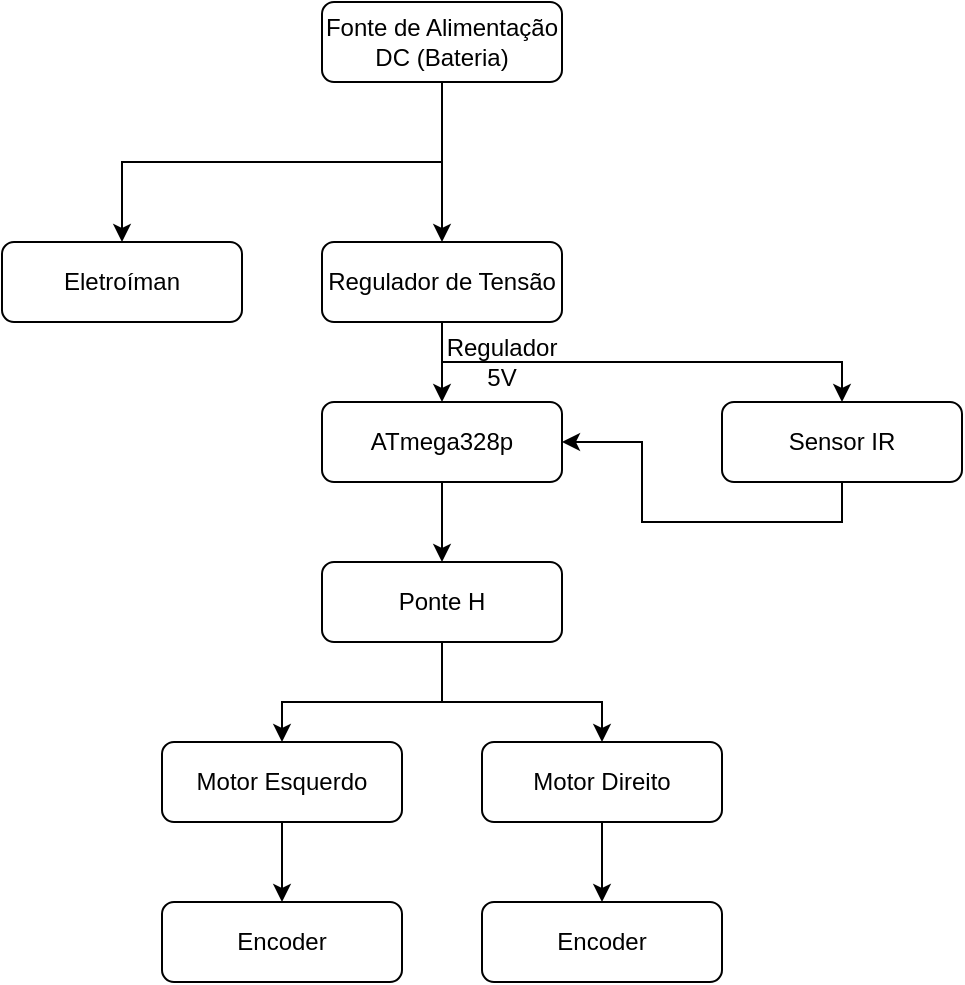 <mxfile version="28.2.8">
  <diagram name="Página-1" id="W4j1L9-wL4u4jE2A-4pZ">
    <mxGraphModel dx="1042" dy="535" grid="1" gridSize="10" guides="1" tooltips="1" connect="1" arrows="1" fold="1" page="1" pageScale="1" pageWidth="1000" pageHeight="1169" math="0" shadow="0">
      <root>
        <mxCell id="0" />
        <mxCell id="1" parent="0" />
        <mxCell id="H-NImtJITTXTf6vny9Jh-1" value="Fonte de Alimentação DC (Bateria)" style="rounded=1;whiteSpace=wrap;html=1;" vertex="1" parent="1">
          <mxGeometry x="320" width="120" height="40" as="geometry" />
        </mxCell>
        <mxCell id="H-NImtJITTXTf6vny9Jh-2" value="Ponte H" style="rounded=1;whiteSpace=wrap;html=1;" vertex="1" parent="1">
          <mxGeometry x="320" y="280" width="120" height="40" as="geometry" />
        </mxCell>
        <mxCell id="H-NImtJITTXTf6vny9Jh-7" value="" style="endArrow=classic;html=1;rounded=0;exitX=0.5;exitY=1;exitDx=0;exitDy=0;entryX=0.5;entryY=0;entryDx=0;entryDy=0;" edge="1" parent="1" target="H-NImtJITTXTf6vny9Jh-19">
          <mxGeometry width="50" height="50" relative="1" as="geometry">
            <mxPoint x="380" y="330" as="sourcePoint" />
            <mxPoint x="380" y="370" as="targetPoint" />
            <Array as="points">
              <mxPoint x="380" y="350" />
              <mxPoint x="300" y="350" />
            </Array>
          </mxGeometry>
        </mxCell>
        <mxCell id="H-NImtJITTXTf6vny9Jh-8" value="Encoder" style="rounded=1;whiteSpace=wrap;html=1;" vertex="1" parent="1">
          <mxGeometry x="240" y="450" width="120" height="40" as="geometry" />
        </mxCell>
        <mxCell id="H-NImtJITTXTf6vny9Jh-9" value="" style="endArrow=classic;html=1;rounded=0;exitX=0.5;exitY=1;exitDx=0;exitDy=0;entryX=0.5;entryY=0;entryDx=0;entryDy=0;" edge="1" parent="1" target="H-NImtJITTXTf6vny9Jh-8" source="H-NImtJITTXTf6vny9Jh-19">
          <mxGeometry width="50" height="50" relative="1" as="geometry">
            <mxPoint x="300" y="410" as="sourcePoint" />
            <mxPoint x="320" y="460" as="targetPoint" />
          </mxGeometry>
        </mxCell>
        <mxCell id="H-NImtJITTXTf6vny9Jh-15" value="ATmega328p" style="rounded=1;whiteSpace=wrap;html=1;" vertex="1" parent="1">
          <mxGeometry x="320" y="200" width="120" height="40" as="geometry" />
        </mxCell>
        <mxCell id="H-NImtJITTXTf6vny9Jh-18" value="" style="endArrow=classic;html=1;rounded=0;entryX=0.5;entryY=0;entryDx=0;entryDy=0;exitX=0.5;exitY=1;exitDx=0;exitDy=0;" edge="1" parent="1" source="H-NImtJITTXTf6vny9Jh-35" target="H-NImtJITTXTf6vny9Jh-15">
          <mxGeometry width="50" height="50" relative="1" as="geometry">
            <mxPoint x="380" y="140" as="sourcePoint" />
            <mxPoint x="380" y="200" as="targetPoint" />
          </mxGeometry>
        </mxCell>
        <mxCell id="H-NImtJITTXTf6vny9Jh-19" value="Motor Esquerdo" style="rounded=1;whiteSpace=wrap;html=1;" vertex="1" parent="1">
          <mxGeometry x="240" y="370" width="120" height="40" as="geometry" />
        </mxCell>
        <mxCell id="H-NImtJITTXTf6vny9Jh-20" value="Motor Direito" style="rounded=1;whiteSpace=wrap;html=1;" vertex="1" parent="1">
          <mxGeometry x="400" y="370" width="120" height="40" as="geometry" />
        </mxCell>
        <mxCell id="H-NImtJITTXTf6vny9Jh-21" value="" style="endArrow=classic;html=1;rounded=0;exitX=0.5;exitY=1;exitDx=0;exitDy=0;" edge="1" parent="1" source="H-NImtJITTXTf6vny9Jh-2" target="H-NImtJITTXTf6vny9Jh-20">
          <mxGeometry width="50" height="50" relative="1" as="geometry">
            <mxPoint x="380" y="330" as="sourcePoint" />
            <mxPoint x="510" y="330" as="targetPoint" />
            <Array as="points">
              <mxPoint x="380" y="350" />
              <mxPoint x="460" y="350" />
            </Array>
          </mxGeometry>
        </mxCell>
        <mxCell id="H-NImtJITTXTf6vny9Jh-23" value="Encoder" style="rounded=1;whiteSpace=wrap;html=1;" vertex="1" parent="1">
          <mxGeometry x="400" y="450" width="120" height="40" as="geometry" />
        </mxCell>
        <mxCell id="H-NImtJITTXTf6vny9Jh-24" value="" style="endArrow=classic;html=1;rounded=0;exitX=0.5;exitY=1;exitDx=0;exitDy=0;entryX=0.5;entryY=0;entryDx=0;entryDy=0;" edge="1" parent="1" target="H-NImtJITTXTf6vny9Jh-23">
          <mxGeometry width="50" height="50" relative="1" as="geometry">
            <mxPoint x="460" y="410" as="sourcePoint" />
            <mxPoint x="480" y="460" as="targetPoint" />
          </mxGeometry>
        </mxCell>
        <mxCell id="H-NImtJITTXTf6vny9Jh-25" value="Regulador 5V" style="text;html=1;whiteSpace=wrap;strokeColor=none;fillColor=none;align=center;verticalAlign=middle;rounded=0;" vertex="1" parent="1">
          <mxGeometry x="380" y="160" width="60" height="40" as="geometry" />
        </mxCell>
        <mxCell id="H-NImtJITTXTf6vny9Jh-28" value="" style="endArrow=classic;html=1;rounded=0;exitX=0.5;exitY=1;exitDx=0;exitDy=0;entryX=0.5;entryY=0;entryDx=0;entryDy=0;" edge="1" parent="1" source="H-NImtJITTXTf6vny9Jh-1" target="H-NImtJITTXTf6vny9Jh-31">
          <mxGeometry width="50" height="50" relative="1" as="geometry">
            <mxPoint x="380" y="120" as="sourcePoint" />
            <mxPoint x="140" y="160" as="targetPoint" />
            <Array as="points">
              <mxPoint x="380" y="80" />
              <mxPoint x="220" y="80" />
            </Array>
          </mxGeometry>
        </mxCell>
        <mxCell id="H-NImtJITTXTf6vny9Jh-31" value="Eletroíman" style="rounded=1;whiteSpace=wrap;html=1;" vertex="1" parent="1">
          <mxGeometry x="160" y="120" width="120" height="40" as="geometry" />
        </mxCell>
        <mxCell id="H-NImtJITTXTf6vny9Jh-34" value="" style="endArrow=classic;html=1;rounded=0;exitX=0.5;exitY=1;exitDx=0;exitDy=0;entryX=0.5;entryY=0;entryDx=0;entryDy=0;" edge="1" parent="1" source="H-NImtJITTXTf6vny9Jh-15" target="H-NImtJITTXTf6vny9Jh-2">
          <mxGeometry width="50" height="50" relative="1" as="geometry">
            <mxPoint x="379.5" y="240" as="sourcePoint" />
            <mxPoint x="379.5" y="280" as="targetPoint" />
          </mxGeometry>
        </mxCell>
        <mxCell id="H-NImtJITTXTf6vny9Jh-35" value="Regulador de Tensão" style="rounded=1;whiteSpace=wrap;html=1;" vertex="1" parent="1">
          <mxGeometry x="320" y="120" width="120" height="40" as="geometry" />
        </mxCell>
        <mxCell id="H-NImtJITTXTf6vny9Jh-36" value="" style="endArrow=classic;html=1;rounded=0;entryX=0.5;entryY=0;entryDx=0;entryDy=0;" edge="1" parent="1" target="H-NImtJITTXTf6vny9Jh-35">
          <mxGeometry width="50" height="50" relative="1" as="geometry">
            <mxPoint x="380" y="80" as="sourcePoint" />
            <mxPoint x="500" y="80" as="targetPoint" />
          </mxGeometry>
        </mxCell>
        <mxCell id="H-NImtJITTXTf6vny9Jh-37" value="Sensor IR" style="rounded=1;whiteSpace=wrap;html=1;" vertex="1" parent="1">
          <mxGeometry x="520" y="200" width="120" height="40" as="geometry" />
        </mxCell>
        <mxCell id="H-NImtJITTXTf6vny9Jh-38" value="" style="endArrow=classic;html=1;rounded=0;entryX=1;entryY=0.5;entryDx=0;entryDy=0;exitX=0.5;exitY=1;exitDx=0;exitDy=0;" edge="1" parent="1" source="H-NImtJITTXTf6vny9Jh-37" target="H-NImtJITTXTf6vny9Jh-15">
          <mxGeometry width="50" height="50" relative="1" as="geometry">
            <mxPoint x="620" y="280" as="sourcePoint" />
            <mxPoint x="620" y="120" as="targetPoint" />
            <Array as="points">
              <mxPoint x="580" y="260" />
              <mxPoint x="480" y="260" />
              <mxPoint x="480" y="220" />
            </Array>
          </mxGeometry>
        </mxCell>
        <mxCell id="H-NImtJITTXTf6vny9Jh-39" value="" style="endArrow=classic;html=1;rounded=0;entryX=0.5;entryY=0;entryDx=0;entryDy=0;" edge="1" parent="1" target="H-NImtJITTXTf6vny9Jh-37">
          <mxGeometry width="50" height="50" relative="1" as="geometry">
            <mxPoint x="380" y="180" as="sourcePoint" />
            <mxPoint x="520" y="120" as="targetPoint" />
            <Array as="points">
              <mxPoint x="520" y="180" />
              <mxPoint x="580" y="180" />
            </Array>
          </mxGeometry>
        </mxCell>
      </root>
    </mxGraphModel>
  </diagram>
</mxfile>
